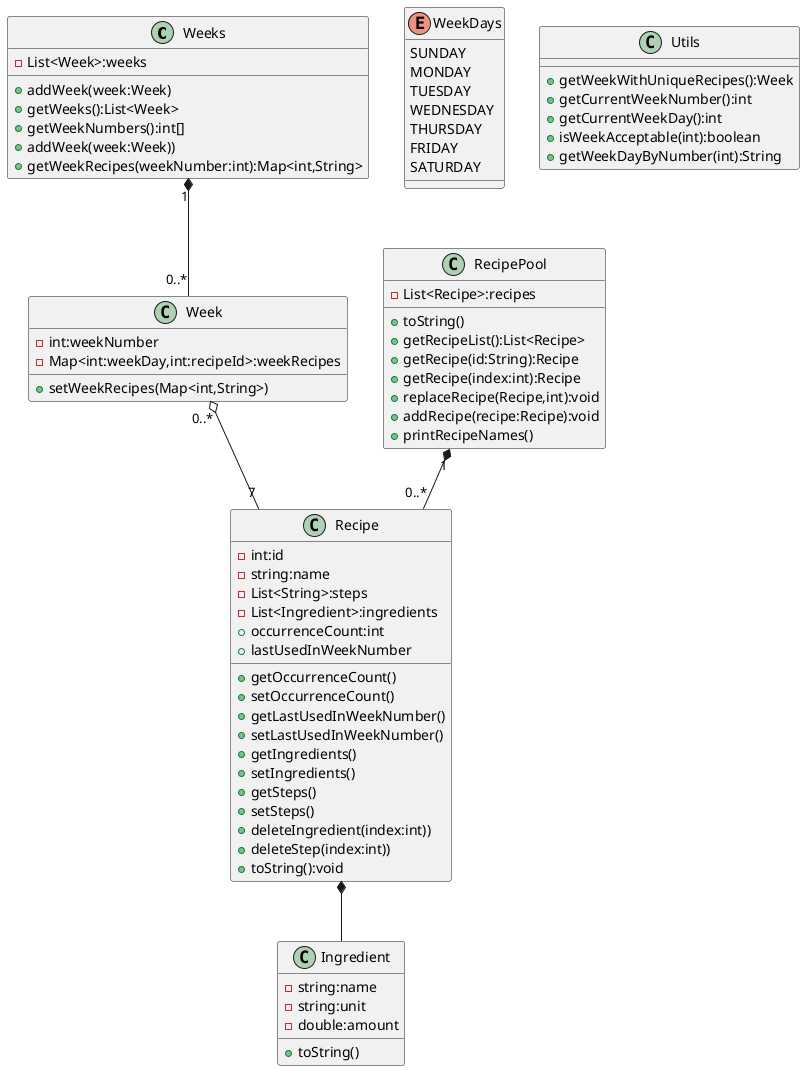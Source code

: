 @startuml
'https://plantuml.com/class-diagram


'interface List<RecipeKit.Main.View.Recipe>

Weeks "1" *-- "0..*" Week

class Weeks{
-List<Week>:weeks
+addWeek(week:Week)
+getWeeks():List<Week>
+getWeekNumbers():int[]
+addWeek(week:Week))
+getWeekRecipes(weekNumber:int):Map<int,String>
}

class Week{
-int:weekNumber
-Map<int:weekDay,int:recipeId>:weekRecipes
+setWeekRecipes(Map<int,String>)
}

Week "0..*" o-- "7" Recipe

class RecipePool{
-List<Recipe>:recipes
+toString()
+getRecipeList():List<Recipe>
+getRecipe(id:String):Recipe
+getRecipe(index:int):Recipe
+replaceRecipe(Recipe,int):void
+addRecipe(recipe:Recipe):void
+printRecipeNames()
}

RecipePool "1" *-- "0..*" Recipe

Recipe *-- Ingredient

class Recipe{
-int:id
-string:name
-List<String>:steps
-List<Ingredient>:ingredients
+occurrenceCount:int
+lastUsedInWeekNumber
+getOccurrenceCount()
+setOccurrenceCount()
+getLastUsedInWeekNumber()
+setLastUsedInWeekNumber()
+getIngredients()
+setIngredients()
+getSteps()
+setSteps()
+deleteIngredient(index:int))
+deleteStep(index:int))
+toString():void
}

class Ingredient{
-string:name
-string:unit
-double:amount
+toString()
}

enum WeekDays {
SUNDAY
MONDAY
TUESDAY
WEDNESDAY
THURSDAY
FRIDAY
SATURDAY
}

class Utils{
+getWeekWithUniqueRecipes():Week
+getCurrentWeekNumber():int
+getCurrentWeekDay():int
+isWeekAcceptable(int):boolean
+getWeekDayByNumber(int):String
}

@enduml